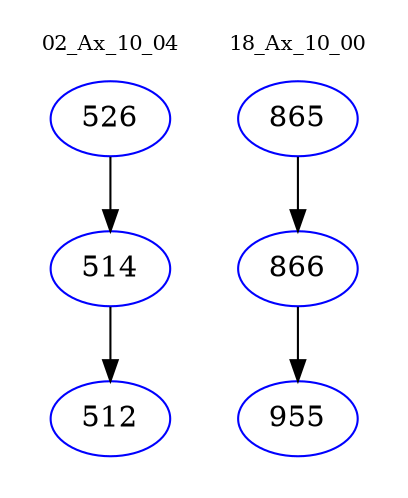digraph{
subgraph cluster_0 {
color = white
label = "02_Ax_10_04";
fontsize=10;
T0_526 [label="526", color="blue"]
T0_526 -> T0_514 [color="black"]
T0_514 [label="514", color="blue"]
T0_514 -> T0_512 [color="black"]
T0_512 [label="512", color="blue"]
}
subgraph cluster_1 {
color = white
label = "18_Ax_10_00";
fontsize=10;
T1_865 [label="865", color="blue"]
T1_865 -> T1_866 [color="black"]
T1_866 [label="866", color="blue"]
T1_866 -> T1_955 [color="black"]
T1_955 [label="955", color="blue"]
}
}

